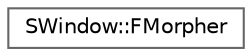 digraph "Graphical Class Hierarchy"
{
 // INTERACTIVE_SVG=YES
 // LATEX_PDF_SIZE
  bgcolor="transparent";
  edge [fontname=Helvetica,fontsize=10,labelfontname=Helvetica,labelfontsize=10];
  node [fontname=Helvetica,fontsize=10,shape=box,height=0.2,width=0.4];
  rankdir="LR";
  Node0 [id="Node000000",label="SWindow::FMorpher",height=0.2,width=0.4,color="grey40", fillcolor="white", style="filled",URL="$dc/d84/structSWindow_1_1FMorpher.html",tooltip="Utility for animating the window size."];
}
